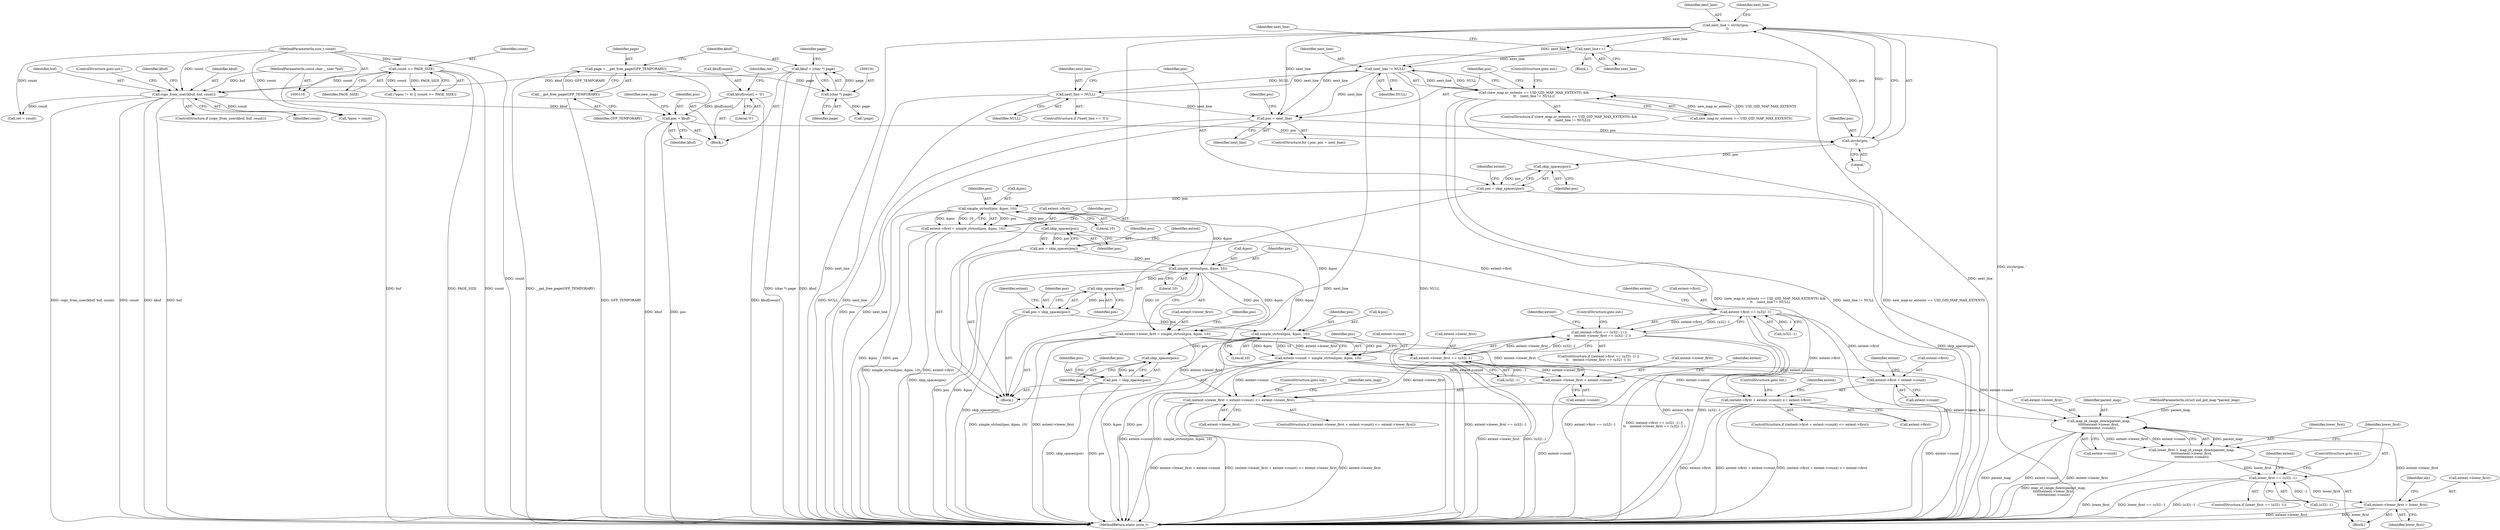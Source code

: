 digraph "0_linux_6708075f104c3c9b04b23336bb0366ca30c3931b@API" {
"1000254" [label="(Call,next_line = strchr(pos, '\n'))"];
"1000256" [label="(Call,strchr(pos, '\n'))"];
"1000230" [label="(Call,pos = kbuf)"];
"1000216" [label="(Call,copy_from_user(kbuf, buf, count))"];
"1000188" [label="(Call,kbuf = (char *) page)"];
"1000190" [label="(Call,(char *) page)"];
"1000184" [label="(Call,page = __get_free_page(GFP_TEMPORARY))"];
"1000186" [label="(Call,__get_free_page(GFP_TEMPORARY))"];
"1000120" [label="(MethodParameterIn,const char __user *buf)"];
"1000207" [label="(Call,count >= PAGE_SIZE)"];
"1000121" [label="(MethodParameterIn,size_t count)"];
"1000221" [label="(Call,kbuf[count] = '\0')"];
"1000240" [label="(Call,pos = next_line)"];
"1000408" [label="(Call,next_line != NULL)"];
"1000254" [label="(Call,next_line = strchr(pos, '\n'))"];
"1000266" [label="(Call,next_line++)"];
"1000273" [label="(Call,next_line = NULL)"];
"1000402" [label="(Call,(new_map.nr_extents == UID_GID_MAP_MAX_EXTENTS) &&\n\t\t    (next_line != NULL))"];
"1000278" [label="(Call,skip_spaces(pos))"];
"1000276" [label="(Call,pos = skip_spaces(pos))"];
"1000284" [label="(Call,simple_strtoul(pos, &pos, 10))"];
"1000280" [label="(Call,extent->first = simple_strtoul(pos, &pos, 10))"];
"1000348" [label="(Call,extent->first == (u32) -1)"];
"1000347" [label="(Call,(extent->first == (u32) -1) ||\n\t\t    (extent->lower_first == (u32) -1 ))"];
"1000366" [label="(Call,(extent->first + extent->count) <= extent->first)"];
"1000367" [label="(Call,extent->first + extent->count)"];
"1000297" [label="(Call,skip_spaces(pos))"];
"1000295" [label="(Call,pos = skip_spaces(pos))"];
"1000303" [label="(Call,simple_strtoul(pos, &pos, 10))"];
"1000299" [label="(Call,extent->lower_first = simple_strtoul(pos, &pos, 10))"];
"1000356" [label="(Call,extent->lower_first == (u32) -1)"];
"1000379" [label="(Call,(extent->lower_first + extent->count) <= extent->lower_first)"];
"1000455" [label="(Call,map_id_range_down(parent_map,\n\t\t\t\t\t\textent->lower_first,\n\t\t\t\t\t\textent->count))"];
"1000453" [label="(Call,lower_first = map_id_range_down(parent_map,\n\t\t\t\t\t\textent->lower_first,\n\t\t\t\t\t\textent->count))"];
"1000464" [label="(Call,lower_first == (u32) -1)"];
"1000471" [label="(Call,extent->lower_first = lower_first)"];
"1000380" [label="(Call,extent->lower_first + extent->count)"];
"1000316" [label="(Call,skip_spaces(pos))"];
"1000314" [label="(Call,pos = skip_spaces(pos))"];
"1000322" [label="(Call,simple_strtoul(pos, &pos, 10))"];
"1000318" [label="(Call,extent->count = simple_strtoul(pos, &pos, 10))"];
"1000338" [label="(Call,skip_spaces(pos))"];
"1000336" [label="(Call,pos = skip_spaces(pos))"];
"1000457" [label="(Call,extent->lower_first)"];
"1000195" [label="(Identifier,page)"];
"1000227" [label="(Identifier,ret)"];
"1000217" [label="(Identifier,kbuf)"];
"1000316" [label="(Call,skip_spaces(pos))"];
"1000185" [label="(Identifier,page)"];
"1000315" [label="(Identifier,pos)"];
"1000369" [label="(Identifier,extent)"];
"1000387" [label="(Call,extent->lower_first)"];
"1000465" [label="(Identifier,lower_first)"];
"1000320" [label="(Identifier,extent)"];
"1000293" [label="(Identifier,pos)"];
"1000346" [label="(ControlStructure,if ((extent->first == (u32) -1) ||\n\t\t    (extent->lower_first == (u32) -1 )))"];
"1000218" [label="(Identifier,buf)"];
"1000307" [label="(Literal,10)"];
"1000463" [label="(ControlStructure,if (lower_first == (u32) -1))"];
"1000357" [label="(Call,extent->lower_first)"];
"1000317" [label="(Identifier,pos)"];
"1000377" [label="(ControlStructure,goto out;)"];
"1000284" [label="(Call,simple_strtoul(pos, &pos, 10))"];
"1000240" [label="(Call,pos = next_line)"];
"1000219" [label="(Identifier,count)"];
"1000186" [label="(Call,__get_free_page(GFP_TEMPORARY))"];
"1000374" [label="(Call,extent->first)"];
"1000410" [label="(Identifier,NULL)"];
"1000276" [label="(Call,pos = skip_spaces(pos))"];
"1000281" [label="(Call,extent->first)"];
"1000305" [label="(Call,&pos)"];
"1000295" [label="(Call,pos = skip_spaces(pos))"];
"1000207" [label="(Call,count >= PAGE_SIZE)"];
"1000384" [label="(Call,extent->count)"];
"1000273" [label="(Call,next_line = NULL)"];
"1000375" [label="(Identifier,extent)"];
"1000300" [label="(Call,extent->lower_first)"];
"1000464" [label="(Call,lower_first == (u32) -1)"];
"1000371" [label="(Call,extent->count)"];
"1000368" [label="(Call,extent->first)"];
"1000336" [label="(Call,pos = skip_spaces(pos))"];
"1000254" [label="(Call,next_line = strchr(pos, '\n'))"];
"1000190" [label="(Call,(char *) page)"];
"1000501" [label="(Call,*ppos = count)"];
"1000401" [label="(ControlStructure,if ((new_map.nr_extents == UID_GID_MAP_MAX_EXTENTS) &&\n\t\t    (next_line != NULL)))"];
"1000390" [label="(ControlStructure,goto out;)"];
"1000466" [label="(Call,(u32) -1)"];
"1000296" [label="(Identifier,pos)"];
"1000367" [label="(Call,extent->first + extent->count)"];
"1000120" [label="(MethodParameterIn,const char __user *buf)"];
"1000225" [label="(Literal,'\0')"];
"1000323" [label="(Identifier,pos)"];
"1000366" [label="(Call,(extent->first + extent->count) <= extent->first)"];
"1000187" [label="(Identifier,GFP_TEMPORARY)"];
"1000299" [label="(Call,extent->lower_first = simple_strtoul(pos, &pos, 10))"];
"1000267" [label="(Identifier,next_line)"];
"1000348" [label="(Call,extent->first == (u32) -1)"];
"1000358" [label="(Identifier,extent)"];
"1000285" [label="(Identifier,pos)"];
"1000288" [label="(Literal,10)"];
"1000337" [label="(Identifier,pos)"];
"1000326" [label="(Literal,10)"];
"1000352" [label="(Call,(u32) -1)"];
"1000232" [label="(Identifier,kbuf)"];
"1000382" [label="(Identifier,extent)"];
"1000238" [label="(ControlStructure,for (;pos; pos = next_line))"];
"1000222" [label="(Call,kbuf[count])"];
"1000221" [label="(Call,kbuf[count] = '\0')"];
"1000255" [label="(Identifier,next_line)"];
"1000121" [label="(MethodParameterIn,size_t count)"];
"1000456" [label="(Identifier,parent_map)"];
"1000194" [label="(Call,!page)"];
"1000314" [label="(Call,pos = skip_spaces(pos))"];
"1000188" [label="(Call,kbuf = (char *) page)"];
"1000339" [label="(Identifier,pos)"];
"1000268" [label="(ControlStructure,if (*next_line == '\0'))"];
"1000379" [label="(Call,(extent->lower_first + extent->count) <= extent->lower_first)"];
"1000274" [label="(Identifier,next_line)"];
"1000280" [label="(Call,extent->first = simple_strtoul(pos, &pos, 10))"];
"1000443" [label="(Block,)"];
"1000330" [label="(Identifier,pos)"];
"1000402" [label="(Call,(new_map.nr_extents == UID_GID_MAP_MAX_EXTENTS) &&\n\t\t    (next_line != NULL))"];
"1000301" [label="(Identifier,extent)"];
"1000322" [label="(Call,simple_strtoul(pos, &pos, 10))"];
"1000298" [label="(Identifier,pos)"];
"1000518" [label="(MethodReturn,static ssize_t)"];
"1000277" [label="(Identifier,pos)"];
"1000192" [label="(Identifier,page)"];
"1000241" [label="(Identifier,pos)"];
"1000408" [label="(Call,next_line != NULL)"];
"1000257" [label="(Identifier,pos)"];
"1000209" [label="(Identifier,PAGE_SIZE)"];
"1000411" [label="(ControlStructure,goto out;)"];
"1000235" [label="(Identifier,new_map)"];
"1000471" [label="(Call,extent->lower_first = lower_first)"];
"1000454" [label="(Identifier,lower_first)"];
"1000125" [label="(MethodParameterIn,struct uid_gid_map *parent_map)"];
"1000243" [label="(Block,)"];
"1000470" [label="(ControlStructure,goto out;)"];
"1000356" [label="(Call,extent->lower_first == (u32) -1)"];
"1000381" [label="(Call,extent->lower_first)"];
"1000215" [label="(ControlStructure,if (copy_from_user(kbuf, buf, count)))"];
"1000455" [label="(Call,map_id_range_down(parent_map,\n\t\t\t\t\t\textent->lower_first,\n\t\t\t\t\t\textent->count))"];
"1000319" [label="(Call,extent->count)"];
"1000231" [label="(Identifier,pos)"];
"1000343" [label="(Identifier,pos)"];
"1000286" [label="(Call,&pos)"];
"1000230" [label="(Call,pos = kbuf)"];
"1000338" [label="(Call,skip_spaces(pos))"];
"1000347" [label="(Call,(extent->first == (u32) -1) ||\n\t\t    (extent->lower_first == (u32) -1 ))"];
"1000349" [label="(Call,extent->first)"];
"1000297" [label="(Call,skip_spaces(pos))"];
"1000126" [label="(Block,)"];
"1000279" [label="(Identifier,pos)"];
"1000312" [label="(Identifier,pos)"];
"1000403" [label="(Call,new_map.nr_extents == UID_GID_MAP_MAX_EXTENTS)"];
"1000282" [label="(Identifier,extent)"];
"1000220" [label="(ControlStructure,goto out;)"];
"1000189" [label="(Identifier,kbuf)"];
"1000260" [label="(Identifier,next_line)"];
"1000261" [label="(Block,)"];
"1000380" [label="(Call,extent->lower_first + extent->count)"];
"1000208" [label="(Identifier,count)"];
"1000275" [label="(Identifier,NULL)"];
"1000256" [label="(Call,strchr(pos, '\n'))"];
"1000278" [label="(Call,skip_spaces(pos))"];
"1000365" [label="(ControlStructure,if ((extent->first + extent->count) <= extent->first))"];
"1000318" [label="(Call,extent->count = simple_strtoul(pos, &pos, 10))"];
"1000216" [label="(Call,copy_from_user(kbuf, buf, count))"];
"1000394" [label="(Identifier,new_map)"];
"1000475" [label="(Identifier,lower_first)"];
"1000409" [label="(Identifier,next_line)"];
"1000271" [label="(Identifier,next_line)"];
"1000364" [label="(ControlStructure,goto out;)"];
"1000360" [label="(Call,(u32) -1)"];
"1000472" [label="(Call,extent->lower_first)"];
"1000453" [label="(Call,lower_first = map_id_range_down(parent_map,\n\t\t\t\t\t\textent->lower_first,\n\t\t\t\t\t\textent->count))"];
"1000202" [label="(Call,(*ppos != 0) || (count >= PAGE_SIZE))"];
"1000239" [label="(Identifier,pos)"];
"1000378" [label="(ControlStructure,if ((extent->lower_first + extent->count) <= extent->lower_first))"];
"1000324" [label="(Call,&pos)"];
"1000473" [label="(Identifier,extent)"];
"1000388" [label="(Identifier,extent)"];
"1000442" [label="(Identifier,idx)"];
"1000242" [label="(Identifier,next_line)"];
"1000258" [label="(Literal,'\n')"];
"1000460" [label="(Call,extent->count)"];
"1000505" [label="(Call,ret = count)"];
"1000303" [label="(Call,simple_strtoul(pos, &pos, 10))"];
"1000304" [label="(Identifier,pos)"];
"1000266" [label="(Call,next_line++)"];
"1000184" [label="(Call,page = __get_free_page(GFP_TEMPORARY))"];
"1000223" [label="(Identifier,kbuf)"];
"1000254" -> "1000243"  [label="AST: "];
"1000254" -> "1000256"  [label="CFG: "];
"1000255" -> "1000254"  [label="AST: "];
"1000256" -> "1000254"  [label="AST: "];
"1000260" -> "1000254"  [label="CFG: "];
"1000254" -> "1000518"  [label="DDG: next_line"];
"1000254" -> "1000518"  [label="DDG: strchr(pos, '\n')"];
"1000254" -> "1000240"  [label="DDG: next_line"];
"1000256" -> "1000254"  [label="DDG: pos"];
"1000256" -> "1000254"  [label="DDG: '\n'"];
"1000254" -> "1000266"  [label="DDG: next_line"];
"1000254" -> "1000408"  [label="DDG: next_line"];
"1000256" -> "1000258"  [label="CFG: "];
"1000257" -> "1000256"  [label="AST: "];
"1000258" -> "1000256"  [label="AST: "];
"1000230" -> "1000256"  [label="DDG: pos"];
"1000240" -> "1000256"  [label="DDG: pos"];
"1000256" -> "1000278"  [label="DDG: pos"];
"1000230" -> "1000126"  [label="AST: "];
"1000230" -> "1000232"  [label="CFG: "];
"1000231" -> "1000230"  [label="AST: "];
"1000232" -> "1000230"  [label="AST: "];
"1000235" -> "1000230"  [label="CFG: "];
"1000230" -> "1000518"  [label="DDG: pos"];
"1000230" -> "1000518"  [label="DDG: kbuf"];
"1000216" -> "1000230"  [label="DDG: kbuf"];
"1000221" -> "1000230"  [label="DDG: kbuf[count]"];
"1000216" -> "1000215"  [label="AST: "];
"1000216" -> "1000219"  [label="CFG: "];
"1000217" -> "1000216"  [label="AST: "];
"1000218" -> "1000216"  [label="AST: "];
"1000219" -> "1000216"  [label="AST: "];
"1000220" -> "1000216"  [label="CFG: "];
"1000223" -> "1000216"  [label="CFG: "];
"1000216" -> "1000518"  [label="DDG: copy_from_user(kbuf, buf, count)"];
"1000216" -> "1000518"  [label="DDG: count"];
"1000216" -> "1000518"  [label="DDG: kbuf"];
"1000216" -> "1000518"  [label="DDG: buf"];
"1000188" -> "1000216"  [label="DDG: kbuf"];
"1000120" -> "1000216"  [label="DDG: buf"];
"1000207" -> "1000216"  [label="DDG: count"];
"1000121" -> "1000216"  [label="DDG: count"];
"1000216" -> "1000501"  [label="DDG: count"];
"1000216" -> "1000505"  [label="DDG: count"];
"1000188" -> "1000126"  [label="AST: "];
"1000188" -> "1000190"  [label="CFG: "];
"1000189" -> "1000188"  [label="AST: "];
"1000190" -> "1000188"  [label="AST: "];
"1000195" -> "1000188"  [label="CFG: "];
"1000188" -> "1000518"  [label="DDG: (char *) page"];
"1000188" -> "1000518"  [label="DDG: kbuf"];
"1000190" -> "1000188"  [label="DDG: page"];
"1000190" -> "1000192"  [label="CFG: "];
"1000191" -> "1000190"  [label="AST: "];
"1000192" -> "1000190"  [label="AST: "];
"1000184" -> "1000190"  [label="DDG: page"];
"1000190" -> "1000194"  [label="DDG: page"];
"1000184" -> "1000126"  [label="AST: "];
"1000184" -> "1000186"  [label="CFG: "];
"1000185" -> "1000184"  [label="AST: "];
"1000186" -> "1000184"  [label="AST: "];
"1000189" -> "1000184"  [label="CFG: "];
"1000184" -> "1000518"  [label="DDG: __get_free_page(GFP_TEMPORARY)"];
"1000186" -> "1000184"  [label="DDG: GFP_TEMPORARY"];
"1000186" -> "1000187"  [label="CFG: "];
"1000187" -> "1000186"  [label="AST: "];
"1000186" -> "1000518"  [label="DDG: GFP_TEMPORARY"];
"1000120" -> "1000118"  [label="AST: "];
"1000120" -> "1000518"  [label="DDG: buf"];
"1000207" -> "1000202"  [label="AST: "];
"1000207" -> "1000209"  [label="CFG: "];
"1000208" -> "1000207"  [label="AST: "];
"1000209" -> "1000207"  [label="AST: "];
"1000202" -> "1000207"  [label="CFG: "];
"1000207" -> "1000518"  [label="DDG: PAGE_SIZE"];
"1000207" -> "1000518"  [label="DDG: count"];
"1000207" -> "1000202"  [label="DDG: count"];
"1000207" -> "1000202"  [label="DDG: PAGE_SIZE"];
"1000121" -> "1000207"  [label="DDG: count"];
"1000121" -> "1000118"  [label="AST: "];
"1000121" -> "1000518"  [label="DDG: count"];
"1000121" -> "1000501"  [label="DDG: count"];
"1000121" -> "1000505"  [label="DDG: count"];
"1000221" -> "1000126"  [label="AST: "];
"1000221" -> "1000225"  [label="CFG: "];
"1000222" -> "1000221"  [label="AST: "];
"1000225" -> "1000221"  [label="AST: "];
"1000227" -> "1000221"  [label="CFG: "];
"1000221" -> "1000518"  [label="DDG: kbuf[count]"];
"1000240" -> "1000238"  [label="AST: "];
"1000240" -> "1000242"  [label="CFG: "];
"1000241" -> "1000240"  [label="AST: "];
"1000242" -> "1000240"  [label="AST: "];
"1000239" -> "1000240"  [label="CFG: "];
"1000240" -> "1000518"  [label="DDG: next_line"];
"1000240" -> "1000518"  [label="DDG: pos"];
"1000408" -> "1000240"  [label="DDG: next_line"];
"1000266" -> "1000240"  [label="DDG: next_line"];
"1000273" -> "1000240"  [label="DDG: next_line"];
"1000408" -> "1000402"  [label="AST: "];
"1000408" -> "1000410"  [label="CFG: "];
"1000409" -> "1000408"  [label="AST: "];
"1000410" -> "1000408"  [label="AST: "];
"1000402" -> "1000408"  [label="CFG: "];
"1000408" -> "1000518"  [label="DDG: next_line"];
"1000408" -> "1000518"  [label="DDG: NULL"];
"1000408" -> "1000273"  [label="DDG: NULL"];
"1000408" -> "1000402"  [label="DDG: next_line"];
"1000408" -> "1000402"  [label="DDG: NULL"];
"1000266" -> "1000408"  [label="DDG: next_line"];
"1000273" -> "1000408"  [label="DDG: next_line"];
"1000266" -> "1000261"  [label="AST: "];
"1000266" -> "1000267"  [label="CFG: "];
"1000267" -> "1000266"  [label="AST: "];
"1000271" -> "1000266"  [label="CFG: "];
"1000266" -> "1000518"  [label="DDG: next_line"];
"1000273" -> "1000268"  [label="AST: "];
"1000273" -> "1000275"  [label="CFG: "];
"1000274" -> "1000273"  [label="AST: "];
"1000275" -> "1000273"  [label="AST: "];
"1000277" -> "1000273"  [label="CFG: "];
"1000273" -> "1000518"  [label="DDG: NULL"];
"1000273" -> "1000518"  [label="DDG: next_line"];
"1000402" -> "1000401"  [label="AST: "];
"1000402" -> "1000403"  [label="CFG: "];
"1000403" -> "1000402"  [label="AST: "];
"1000411" -> "1000402"  [label="CFG: "];
"1000241" -> "1000402"  [label="CFG: "];
"1000402" -> "1000518"  [label="DDG: (new_map.nr_extents == UID_GID_MAP_MAX_EXTENTS) &&\n\t\t    (next_line != NULL)"];
"1000402" -> "1000518"  [label="DDG: next_line != NULL"];
"1000402" -> "1000518"  [label="DDG: new_map.nr_extents == UID_GID_MAP_MAX_EXTENTS"];
"1000403" -> "1000402"  [label="DDG: new_map.nr_extents"];
"1000403" -> "1000402"  [label="DDG: UID_GID_MAP_MAX_EXTENTS"];
"1000278" -> "1000276"  [label="AST: "];
"1000278" -> "1000279"  [label="CFG: "];
"1000279" -> "1000278"  [label="AST: "];
"1000276" -> "1000278"  [label="CFG: "];
"1000278" -> "1000276"  [label="DDG: pos"];
"1000276" -> "1000243"  [label="AST: "];
"1000277" -> "1000276"  [label="AST: "];
"1000282" -> "1000276"  [label="CFG: "];
"1000276" -> "1000518"  [label="DDG: skip_spaces(pos)"];
"1000276" -> "1000284"  [label="DDG: pos"];
"1000284" -> "1000280"  [label="AST: "];
"1000284" -> "1000288"  [label="CFG: "];
"1000285" -> "1000284"  [label="AST: "];
"1000286" -> "1000284"  [label="AST: "];
"1000288" -> "1000284"  [label="AST: "];
"1000280" -> "1000284"  [label="CFG: "];
"1000284" -> "1000518"  [label="DDG: &pos"];
"1000284" -> "1000518"  [label="DDG: pos"];
"1000284" -> "1000280"  [label="DDG: pos"];
"1000284" -> "1000280"  [label="DDG: &pos"];
"1000284" -> "1000280"  [label="DDG: 10"];
"1000322" -> "1000284"  [label="DDG: &pos"];
"1000284" -> "1000297"  [label="DDG: pos"];
"1000284" -> "1000303"  [label="DDG: &pos"];
"1000280" -> "1000243"  [label="AST: "];
"1000281" -> "1000280"  [label="AST: "];
"1000293" -> "1000280"  [label="CFG: "];
"1000280" -> "1000518"  [label="DDG: simple_strtoul(pos, &pos, 10)"];
"1000280" -> "1000518"  [label="DDG: extent->first"];
"1000280" -> "1000348"  [label="DDG: extent->first"];
"1000348" -> "1000347"  [label="AST: "];
"1000348" -> "1000352"  [label="CFG: "];
"1000349" -> "1000348"  [label="AST: "];
"1000352" -> "1000348"  [label="AST: "];
"1000358" -> "1000348"  [label="CFG: "];
"1000347" -> "1000348"  [label="CFG: "];
"1000348" -> "1000518"  [label="DDG: extent->first"];
"1000348" -> "1000518"  [label="DDG: (u32) -1"];
"1000348" -> "1000347"  [label="DDG: extent->first"];
"1000348" -> "1000347"  [label="DDG: (u32) -1"];
"1000352" -> "1000348"  [label="DDG: -1"];
"1000348" -> "1000366"  [label="DDG: extent->first"];
"1000348" -> "1000367"  [label="DDG: extent->first"];
"1000347" -> "1000346"  [label="AST: "];
"1000347" -> "1000356"  [label="CFG: "];
"1000356" -> "1000347"  [label="AST: "];
"1000364" -> "1000347"  [label="CFG: "];
"1000369" -> "1000347"  [label="CFG: "];
"1000347" -> "1000518"  [label="DDG: extent->lower_first == (u32) -1"];
"1000347" -> "1000518"  [label="DDG: extent->first == (u32) -1"];
"1000347" -> "1000518"  [label="DDG: (extent->first == (u32) -1) ||\n\t\t    (extent->lower_first == (u32) -1 )"];
"1000356" -> "1000347"  [label="DDG: extent->lower_first"];
"1000356" -> "1000347"  [label="DDG: (u32) -1"];
"1000366" -> "1000365"  [label="AST: "];
"1000366" -> "1000374"  [label="CFG: "];
"1000367" -> "1000366"  [label="AST: "];
"1000374" -> "1000366"  [label="AST: "];
"1000377" -> "1000366"  [label="CFG: "];
"1000382" -> "1000366"  [label="CFG: "];
"1000366" -> "1000518"  [label="DDG: extent->first + extent->count"];
"1000366" -> "1000518"  [label="DDG: (extent->first + extent->count) <= extent->first"];
"1000366" -> "1000518"  [label="DDG: extent->first"];
"1000318" -> "1000366"  [label="DDG: extent->count"];
"1000367" -> "1000371"  [label="CFG: "];
"1000368" -> "1000367"  [label="AST: "];
"1000371" -> "1000367"  [label="AST: "];
"1000375" -> "1000367"  [label="CFG: "];
"1000367" -> "1000518"  [label="DDG: extent->count"];
"1000318" -> "1000367"  [label="DDG: extent->count"];
"1000297" -> "1000295"  [label="AST: "];
"1000297" -> "1000298"  [label="CFG: "];
"1000298" -> "1000297"  [label="AST: "];
"1000295" -> "1000297"  [label="CFG: "];
"1000297" -> "1000295"  [label="DDG: pos"];
"1000295" -> "1000243"  [label="AST: "];
"1000296" -> "1000295"  [label="AST: "];
"1000301" -> "1000295"  [label="CFG: "];
"1000295" -> "1000518"  [label="DDG: skip_spaces(pos)"];
"1000295" -> "1000303"  [label="DDG: pos"];
"1000303" -> "1000299"  [label="AST: "];
"1000303" -> "1000307"  [label="CFG: "];
"1000304" -> "1000303"  [label="AST: "];
"1000305" -> "1000303"  [label="AST: "];
"1000307" -> "1000303"  [label="AST: "];
"1000299" -> "1000303"  [label="CFG: "];
"1000303" -> "1000518"  [label="DDG: pos"];
"1000303" -> "1000518"  [label="DDG: &pos"];
"1000303" -> "1000299"  [label="DDG: pos"];
"1000303" -> "1000299"  [label="DDG: &pos"];
"1000303" -> "1000299"  [label="DDG: 10"];
"1000303" -> "1000316"  [label="DDG: pos"];
"1000303" -> "1000322"  [label="DDG: &pos"];
"1000299" -> "1000243"  [label="AST: "];
"1000300" -> "1000299"  [label="AST: "];
"1000312" -> "1000299"  [label="CFG: "];
"1000299" -> "1000518"  [label="DDG: simple_strtoul(pos, &pos, 10)"];
"1000299" -> "1000518"  [label="DDG: extent->lower_first"];
"1000299" -> "1000356"  [label="DDG: extent->lower_first"];
"1000299" -> "1000379"  [label="DDG: extent->lower_first"];
"1000299" -> "1000380"  [label="DDG: extent->lower_first"];
"1000356" -> "1000360"  [label="CFG: "];
"1000357" -> "1000356"  [label="AST: "];
"1000360" -> "1000356"  [label="AST: "];
"1000356" -> "1000518"  [label="DDG: extent->lower_first"];
"1000356" -> "1000518"  [label="DDG: (u32) -1"];
"1000360" -> "1000356"  [label="DDG: -1"];
"1000356" -> "1000379"  [label="DDG: extent->lower_first"];
"1000356" -> "1000380"  [label="DDG: extent->lower_first"];
"1000379" -> "1000378"  [label="AST: "];
"1000379" -> "1000387"  [label="CFG: "];
"1000380" -> "1000379"  [label="AST: "];
"1000387" -> "1000379"  [label="AST: "];
"1000390" -> "1000379"  [label="CFG: "];
"1000394" -> "1000379"  [label="CFG: "];
"1000379" -> "1000518"  [label="DDG: extent->lower_first + extent->count"];
"1000379" -> "1000518"  [label="DDG: (extent->lower_first + extent->count) <= extent->lower_first"];
"1000379" -> "1000518"  [label="DDG: extent->lower_first"];
"1000318" -> "1000379"  [label="DDG: extent->count"];
"1000379" -> "1000455"  [label="DDG: extent->lower_first"];
"1000455" -> "1000453"  [label="AST: "];
"1000455" -> "1000460"  [label="CFG: "];
"1000456" -> "1000455"  [label="AST: "];
"1000457" -> "1000455"  [label="AST: "];
"1000460" -> "1000455"  [label="AST: "];
"1000453" -> "1000455"  [label="CFG: "];
"1000455" -> "1000518"  [label="DDG: extent->count"];
"1000455" -> "1000518"  [label="DDG: extent->lower_first"];
"1000455" -> "1000518"  [label="DDG: parent_map"];
"1000455" -> "1000453"  [label="DDG: parent_map"];
"1000455" -> "1000453"  [label="DDG: extent->lower_first"];
"1000455" -> "1000453"  [label="DDG: extent->count"];
"1000125" -> "1000455"  [label="DDG: parent_map"];
"1000471" -> "1000455"  [label="DDG: extent->lower_first"];
"1000318" -> "1000455"  [label="DDG: extent->count"];
"1000453" -> "1000443"  [label="AST: "];
"1000454" -> "1000453"  [label="AST: "];
"1000465" -> "1000453"  [label="CFG: "];
"1000453" -> "1000518"  [label="DDG: map_id_range_down(parent_map,\n\t\t\t\t\t\textent->lower_first,\n\t\t\t\t\t\textent->count)"];
"1000453" -> "1000464"  [label="DDG: lower_first"];
"1000464" -> "1000463"  [label="AST: "];
"1000464" -> "1000466"  [label="CFG: "];
"1000465" -> "1000464"  [label="AST: "];
"1000466" -> "1000464"  [label="AST: "];
"1000470" -> "1000464"  [label="CFG: "];
"1000473" -> "1000464"  [label="CFG: "];
"1000464" -> "1000518"  [label="DDG: lower_first"];
"1000464" -> "1000518"  [label="DDG: lower_first == (u32) -1"];
"1000464" -> "1000518"  [label="DDG: (u32) -1"];
"1000466" -> "1000464"  [label="DDG: -1"];
"1000464" -> "1000471"  [label="DDG: lower_first"];
"1000471" -> "1000443"  [label="AST: "];
"1000471" -> "1000475"  [label="CFG: "];
"1000472" -> "1000471"  [label="AST: "];
"1000475" -> "1000471"  [label="AST: "];
"1000442" -> "1000471"  [label="CFG: "];
"1000471" -> "1000518"  [label="DDG: extent->lower_first"];
"1000471" -> "1000518"  [label="DDG: lower_first"];
"1000380" -> "1000384"  [label="CFG: "];
"1000381" -> "1000380"  [label="AST: "];
"1000384" -> "1000380"  [label="AST: "];
"1000388" -> "1000380"  [label="CFG: "];
"1000380" -> "1000518"  [label="DDG: extent->count"];
"1000318" -> "1000380"  [label="DDG: extent->count"];
"1000316" -> "1000314"  [label="AST: "];
"1000316" -> "1000317"  [label="CFG: "];
"1000317" -> "1000316"  [label="AST: "];
"1000314" -> "1000316"  [label="CFG: "];
"1000316" -> "1000314"  [label="DDG: pos"];
"1000314" -> "1000243"  [label="AST: "];
"1000315" -> "1000314"  [label="AST: "];
"1000320" -> "1000314"  [label="CFG: "];
"1000314" -> "1000518"  [label="DDG: skip_spaces(pos)"];
"1000314" -> "1000322"  [label="DDG: pos"];
"1000322" -> "1000318"  [label="AST: "];
"1000322" -> "1000326"  [label="CFG: "];
"1000323" -> "1000322"  [label="AST: "];
"1000324" -> "1000322"  [label="AST: "];
"1000326" -> "1000322"  [label="AST: "];
"1000318" -> "1000322"  [label="CFG: "];
"1000322" -> "1000518"  [label="DDG: &pos"];
"1000322" -> "1000518"  [label="DDG: pos"];
"1000322" -> "1000318"  [label="DDG: pos"];
"1000322" -> "1000318"  [label="DDG: &pos"];
"1000322" -> "1000318"  [label="DDG: 10"];
"1000322" -> "1000338"  [label="DDG: pos"];
"1000318" -> "1000243"  [label="AST: "];
"1000319" -> "1000318"  [label="AST: "];
"1000330" -> "1000318"  [label="CFG: "];
"1000318" -> "1000518"  [label="DDG: extent->count"];
"1000318" -> "1000518"  [label="DDG: simple_strtoul(pos, &pos, 10)"];
"1000338" -> "1000336"  [label="AST: "];
"1000338" -> "1000339"  [label="CFG: "];
"1000339" -> "1000338"  [label="AST: "];
"1000336" -> "1000338"  [label="CFG: "];
"1000338" -> "1000336"  [label="DDG: pos"];
"1000336" -> "1000243"  [label="AST: "];
"1000337" -> "1000336"  [label="AST: "];
"1000343" -> "1000336"  [label="CFG: "];
"1000336" -> "1000518"  [label="DDG: skip_spaces(pos)"];
"1000336" -> "1000518"  [label="DDG: pos"];
}
